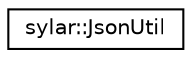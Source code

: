 digraph "类继承关系图"
{
 // LATEX_PDF_SIZE
  edge [fontname="Helvetica",fontsize="10",labelfontname="Helvetica",labelfontsize="10"];
  node [fontname="Helvetica",fontsize="10",shape=record];
  rankdir="LR";
  Node0 [label="sylar::JsonUtil",height=0.2,width=0.4,color="black", fillcolor="white", style="filled",URL="$classsylar_1_1JsonUtil.html",tooltip=" "];
}
